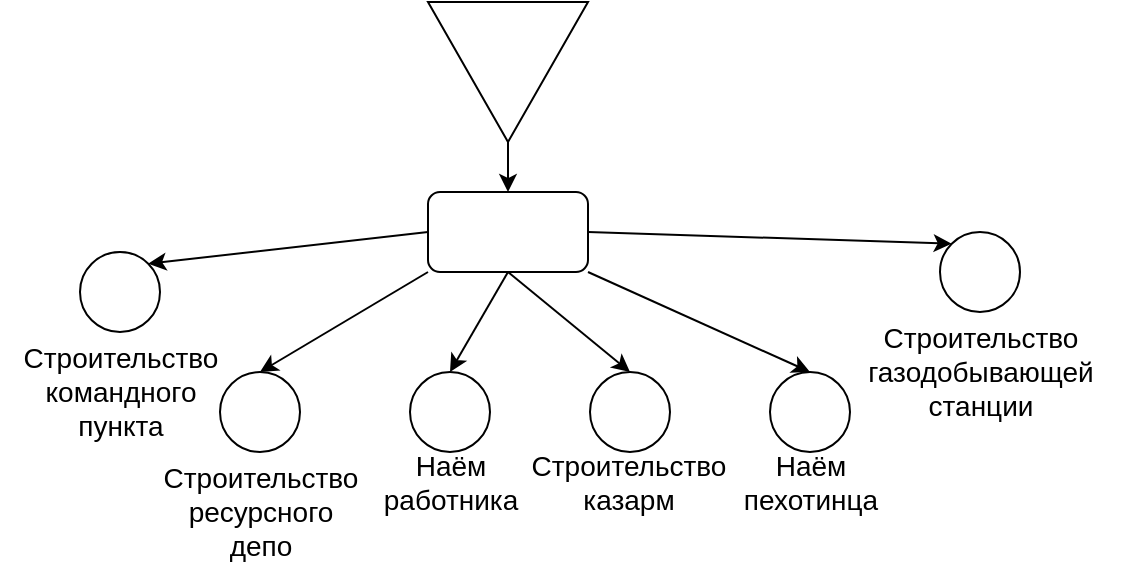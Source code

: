<mxfile version="21.3.2" type="device">
  <diagram name="Страница 1" id="8sWEoKFI3Y5NvLoD8UiD">
    <mxGraphModel dx="1050" dy="515" grid="1" gridSize="10" guides="1" tooltips="1" connect="1" arrows="1" fold="1" page="1" pageScale="1" pageWidth="827" pageHeight="1169" math="0" shadow="0">
      <root>
        <mxCell id="0" />
        <mxCell id="1" parent="0" />
        <mxCell id="CtQIxXatsmyqZvY8yDoc-1" value="" style="triangle;whiteSpace=wrap;html=1;rotation=90;" parent="1" vertex="1">
          <mxGeometry x="379" y="110" width="70" height="80" as="geometry" />
        </mxCell>
        <mxCell id="CtQIxXatsmyqZvY8yDoc-2" value="" style="ellipse;whiteSpace=wrap;html=1;aspect=fixed;" parent="1" vertex="1">
          <mxGeometry x="455" y="300" width="40" height="40" as="geometry" />
        </mxCell>
        <mxCell id="CtQIxXatsmyqZvY8yDoc-3" value="&lt;font style=&quot;font-size: 14px;&quot;&gt;Строительство &lt;br&gt;казарм&lt;/font&gt;" style="text;html=1;align=center;verticalAlign=middle;resizable=0;points=[];autosize=1;strokeColor=none;fillColor=none;" parent="1" vertex="1">
          <mxGeometry x="414" y="330" width="120" height="50" as="geometry" />
        </mxCell>
        <mxCell id="CtQIxXatsmyqZvY8yDoc-4" value="" style="ellipse;whiteSpace=wrap;html=1;aspect=fixed;" parent="1" vertex="1">
          <mxGeometry x="200" y="240" width="40" height="40" as="geometry" />
        </mxCell>
        <mxCell id="CtQIxXatsmyqZvY8yDoc-5" value="&lt;font style=&quot;font-size: 14px;&quot;&gt;Строительство &lt;br&gt;командного&lt;br&gt;пункта&lt;br&gt;&lt;/font&gt;" style="text;html=1;align=center;verticalAlign=middle;resizable=0;points=[];autosize=1;strokeColor=none;fillColor=none;" parent="1" vertex="1">
          <mxGeometry x="160" y="280" width="120" height="60" as="geometry" />
        </mxCell>
        <mxCell id="CtQIxXatsmyqZvY8yDoc-6" value="" style="ellipse;whiteSpace=wrap;html=1;aspect=fixed;" parent="1" vertex="1">
          <mxGeometry x="545" y="300" width="40" height="40" as="geometry" />
        </mxCell>
        <mxCell id="CtQIxXatsmyqZvY8yDoc-7" value="&lt;font style=&quot;font-size: 14px;&quot;&gt;Наём&lt;br&gt;пехотинца&lt;br&gt;&lt;/font&gt;" style="text;html=1;align=center;verticalAlign=middle;resizable=0;points=[];autosize=1;strokeColor=none;fillColor=none;" parent="1" vertex="1">
          <mxGeometry x="520" y="330" width="90" height="50" as="geometry" />
        </mxCell>
        <mxCell id="CtQIxXatsmyqZvY8yDoc-8" value="" style="ellipse;whiteSpace=wrap;html=1;aspect=fixed;" parent="1" vertex="1">
          <mxGeometry x="630" y="230" width="40" height="40" as="geometry" />
        </mxCell>
        <mxCell id="CtQIxXatsmyqZvY8yDoc-9" value="&lt;font style=&quot;font-size: 14px;&quot;&gt;Строительство&lt;br&gt;газодобывающей&lt;br&gt;станции&lt;br&gt;&lt;/font&gt;" style="text;html=1;align=center;verticalAlign=middle;resizable=0;points=[];autosize=1;strokeColor=none;fillColor=none;" parent="1" vertex="1">
          <mxGeometry x="580" y="270" width="140" height="60" as="geometry" />
        </mxCell>
        <mxCell id="GDGvDvxpxq4pDPFjn5GT-1" value="" style="ellipse;whiteSpace=wrap;html=1;aspect=fixed;" vertex="1" parent="1">
          <mxGeometry x="270" y="300" width="40" height="40" as="geometry" />
        </mxCell>
        <mxCell id="GDGvDvxpxq4pDPFjn5GT-2" value="&lt;font style=&quot;font-size: 14px;&quot;&gt;Строительство &lt;br&gt;ресурсного&lt;br&gt;депо&lt;br&gt;&lt;/font&gt;" style="text;html=1;align=center;verticalAlign=middle;resizable=0;points=[];autosize=1;strokeColor=none;fillColor=none;" vertex="1" parent="1">
          <mxGeometry x="230" y="340" width="120" height="60" as="geometry" />
        </mxCell>
        <mxCell id="GDGvDvxpxq4pDPFjn5GT-3" value="" style="ellipse;whiteSpace=wrap;html=1;aspect=fixed;" vertex="1" parent="1">
          <mxGeometry x="365" y="300" width="40" height="40" as="geometry" />
        </mxCell>
        <mxCell id="GDGvDvxpxq4pDPFjn5GT-4" value="&lt;font style=&quot;font-size: 14px;&quot;&gt;Наём&lt;br&gt;работника&lt;br&gt;&lt;/font&gt;" style="text;html=1;align=center;verticalAlign=middle;resizable=0;points=[];autosize=1;strokeColor=none;fillColor=none;" vertex="1" parent="1">
          <mxGeometry x="340" y="330" width="90" height="50" as="geometry" />
        </mxCell>
        <mxCell id="GDGvDvxpxq4pDPFjn5GT-5" value="" style="rounded=1;whiteSpace=wrap;html=1;" vertex="1" parent="1">
          <mxGeometry x="374" y="210" width="80" height="40" as="geometry" />
        </mxCell>
        <mxCell id="GDGvDvxpxq4pDPFjn5GT-6" value="" style="endArrow=classic;html=1;rounded=0;exitX=1;exitY=0.5;exitDx=0;exitDy=0;entryX=0.5;entryY=0;entryDx=0;entryDy=0;" edge="1" parent="1" source="CtQIxXatsmyqZvY8yDoc-1" target="GDGvDvxpxq4pDPFjn5GT-5">
          <mxGeometry width="50" height="50" relative="1" as="geometry">
            <mxPoint x="390" y="320" as="sourcePoint" />
            <mxPoint x="440" y="270" as="targetPoint" />
          </mxGeometry>
        </mxCell>
        <mxCell id="GDGvDvxpxq4pDPFjn5GT-7" value="" style="endArrow=classic;html=1;rounded=0;exitX=0;exitY=0.5;exitDx=0;exitDy=0;entryX=1;entryY=0;entryDx=0;entryDy=0;" edge="1" parent="1" source="GDGvDvxpxq4pDPFjn5GT-5" target="CtQIxXatsmyqZvY8yDoc-4">
          <mxGeometry width="50" height="50" relative="1" as="geometry">
            <mxPoint x="390" y="320" as="sourcePoint" />
            <mxPoint x="440" y="270" as="targetPoint" />
          </mxGeometry>
        </mxCell>
        <mxCell id="GDGvDvxpxq4pDPFjn5GT-8" value="" style="endArrow=classic;html=1;rounded=0;exitX=0;exitY=1;exitDx=0;exitDy=0;entryX=0.5;entryY=0;entryDx=0;entryDy=0;" edge="1" parent="1" source="GDGvDvxpxq4pDPFjn5GT-5" target="GDGvDvxpxq4pDPFjn5GT-1">
          <mxGeometry width="50" height="50" relative="1" as="geometry">
            <mxPoint x="390" y="320" as="sourcePoint" />
            <mxPoint x="440" y="270" as="targetPoint" />
          </mxGeometry>
        </mxCell>
        <mxCell id="GDGvDvxpxq4pDPFjn5GT-9" value="" style="endArrow=classic;html=1;rounded=0;exitX=0.5;exitY=1;exitDx=0;exitDy=0;entryX=0.5;entryY=0;entryDx=0;entryDy=0;" edge="1" parent="1" source="GDGvDvxpxq4pDPFjn5GT-5" target="GDGvDvxpxq4pDPFjn5GT-3">
          <mxGeometry width="50" height="50" relative="1" as="geometry">
            <mxPoint x="390" y="320" as="sourcePoint" />
            <mxPoint x="440" y="270" as="targetPoint" />
          </mxGeometry>
        </mxCell>
        <mxCell id="GDGvDvxpxq4pDPFjn5GT-10" value="" style="endArrow=classic;html=1;rounded=0;exitX=0.5;exitY=1;exitDx=0;exitDy=0;entryX=0.5;entryY=0;entryDx=0;entryDy=0;" edge="1" parent="1" source="GDGvDvxpxq4pDPFjn5GT-5" target="CtQIxXatsmyqZvY8yDoc-2">
          <mxGeometry width="50" height="50" relative="1" as="geometry">
            <mxPoint x="390" y="320" as="sourcePoint" />
            <mxPoint x="440" y="270" as="targetPoint" />
          </mxGeometry>
        </mxCell>
        <mxCell id="GDGvDvxpxq4pDPFjn5GT-11" value="" style="endArrow=classic;html=1;rounded=0;exitX=1;exitY=1;exitDx=0;exitDy=0;entryX=0.5;entryY=0;entryDx=0;entryDy=0;" edge="1" parent="1" source="GDGvDvxpxq4pDPFjn5GT-5" target="CtQIxXatsmyqZvY8yDoc-6">
          <mxGeometry width="50" height="50" relative="1" as="geometry">
            <mxPoint x="390" y="320" as="sourcePoint" />
            <mxPoint x="440" y="270" as="targetPoint" />
          </mxGeometry>
        </mxCell>
        <mxCell id="GDGvDvxpxq4pDPFjn5GT-12" value="" style="endArrow=classic;html=1;rounded=0;exitX=1;exitY=0.5;exitDx=0;exitDy=0;entryX=0;entryY=0;entryDx=0;entryDy=0;" edge="1" parent="1" source="GDGvDvxpxq4pDPFjn5GT-5" target="CtQIxXatsmyqZvY8yDoc-8">
          <mxGeometry width="50" height="50" relative="1" as="geometry">
            <mxPoint x="390" y="320" as="sourcePoint" />
            <mxPoint x="440" y="270" as="targetPoint" />
          </mxGeometry>
        </mxCell>
      </root>
    </mxGraphModel>
  </diagram>
</mxfile>
